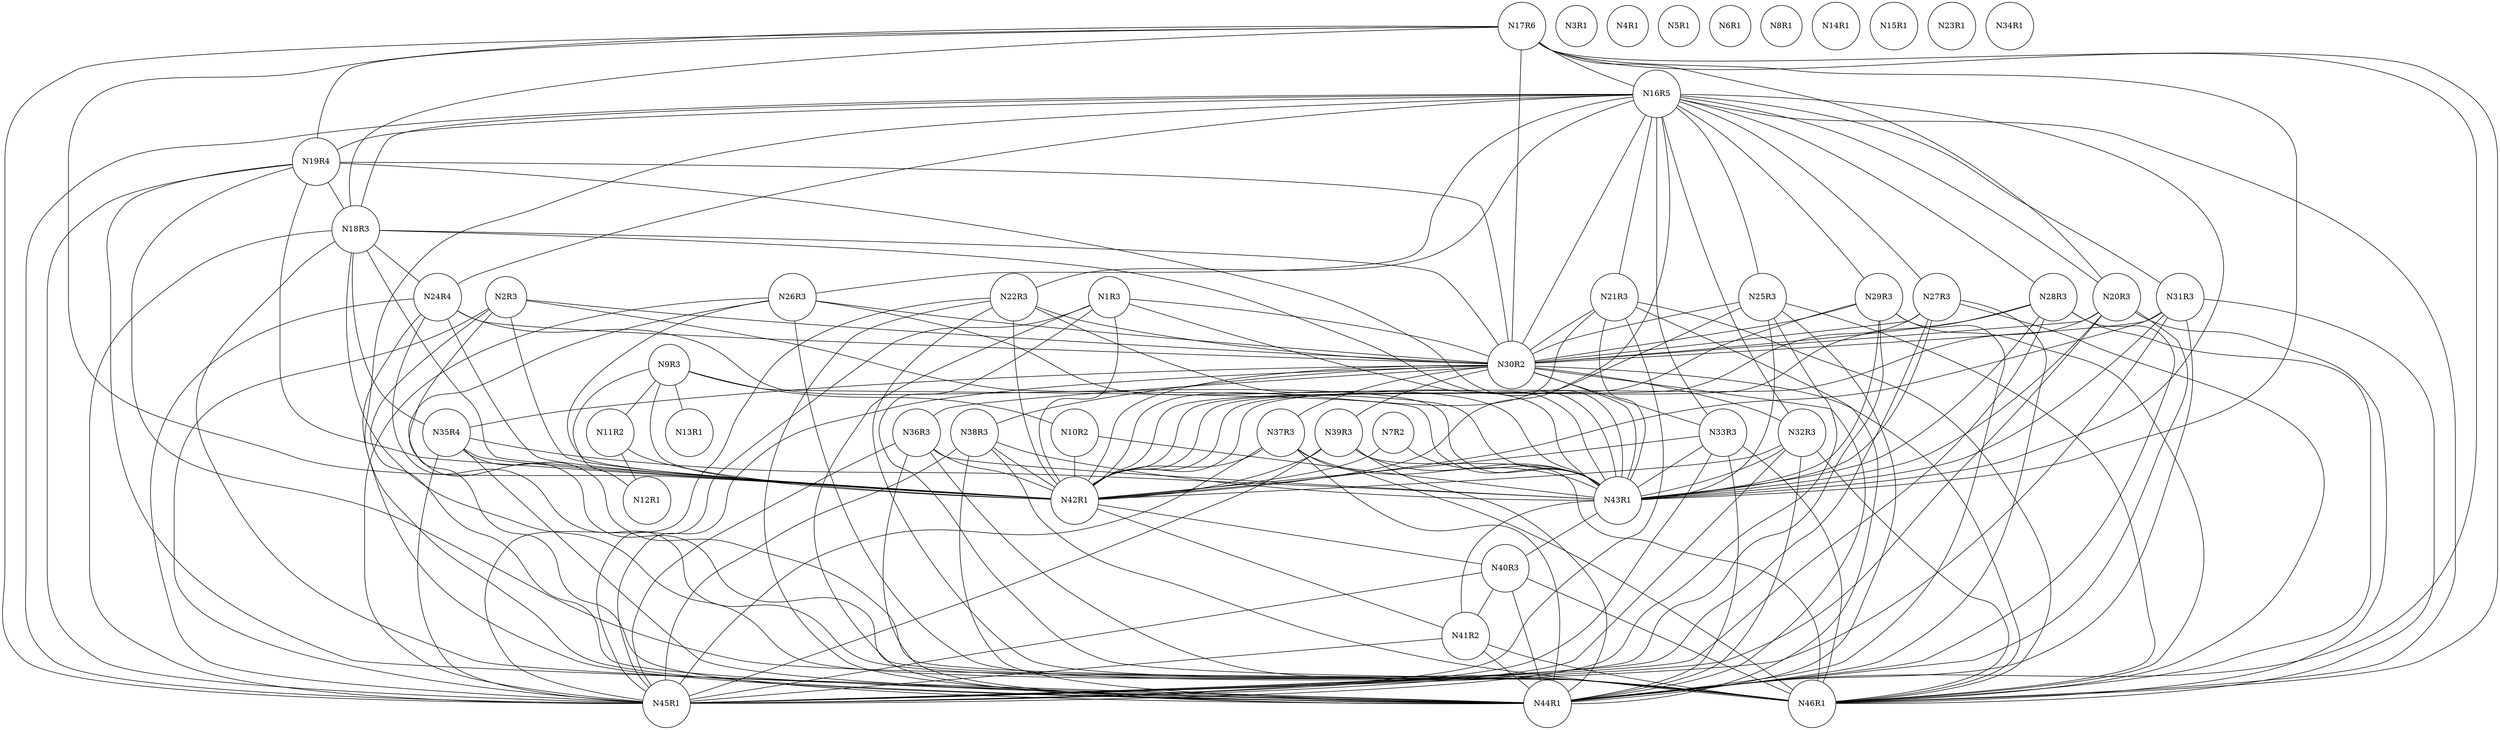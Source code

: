 graph ig {
    node [shape = circle];
    N1R3;
    N2R3;
    N3R1;
    N4R1;
    N5R1;
    N6R1;
    N7R2;
    N8R1;
    N9R3;
    N10R2;
    N11R2;
    N12R1;
    N13R1;
    N14R1;
    N15R1;
    N17R6;
    N16R5;
    N19R4;
    N18R3;
    N21R3;
    N20R3;
    N23R1;
    N22R3;
    N25R3;
    N24R4;
    N27R3;
    N26R3;
    N29R3;
    N28R3;
    N31R3;
    N30R2;
    N34R1;
    N35R4;
    N32R3;
    N33R3;
    N38R3;
    N39R3;
    N36R3;
    N37R3;
    N42R1;
    N43R1;
    N40R3;
    N41R2;
    N46R1;
    N44R1;
    N45R1;
    N1R3 -- N30R2;
    N1R3 -- N45R1;
    N1R3 -- N43R1;
    N1R3 -- N46R1;
    N1R3 -- N44R1;
    N1R3 -- N42R1;
    N2R3 -- N43R1;
    N2R3 -- N42R1;
    N2R3 -- N30R2;
    N2R3 -- N45R1;
    N2R3 -- N46R1;
    N2R3 -- N44R1;
    N7R2 -- N43R1;
    N7R2 -- N42R1;
    N9R3 -- N13R1;
    N9R3 -- N12R1;
    N9R3 -- N11R2;
    N9R3 -- N10R2;
    N9R3 -- N43R1;
    N9R3 -- N42R1;
    N10R2 -- N43R1;
    N10R2 -- N42R1;
    N11R2 -- N12R1;
    N11R2 -- N42R1;
    N17R6 -- N19R4;
    N17R6 -- N18R3;
    N17R6 -- N30R2;
    N17R6 -- N45R1;
    N17R6 -- N46R1;
    N17R6 -- N44R1;
    N17R6 -- N16R5;
    N17R6 -- N43R1;
    N17R6 -- N20R3;
    N17R6 -- N42R1;
    N16R5 -- N18R3;
    N16R5 -- N19R4;
    N16R5 -- N30R2;
    N16R5 -- N45R1;
    N16R5 -- N46R1;
    N16R5 -- N44R1;
    N16R5 -- N43R1;
    N16R5 -- N24R4;
    N16R5 -- N20R3;
    N16R5 -- N42R1;
    N16R5 -- N33R3;
    N16R5 -- N32R3;
    N16R5 -- N31R3;
    N16R5 -- N28R3;
    N16R5 -- N29R3;
    N16R5 -- N26R3;
    N16R5 -- N27R3;
    N16R5 -- N25R3;
    N16R5 -- N22R3;
    N16R5 -- N21R3;
    N19R4 -- N30R2;
    N19R4 -- N45R1;
    N19R4 -- N18R3;
    N19R4 -- N46R1;
    N19R4 -- N44R1;
    N19R4 -- N43R1;
    N19R4 -- N42R1;
    N18R3 -- N45R1;
    N18R3 -- N30R2;
    N18R3 -- N44R1;
    N18R3 -- N46R1;
    N18R3 -- N43R1;
    N18R3 -- N24R4;
    N18R3 -- N42R1;
    N18R3 -- N35R4;
    N21R3 -- N30R2;
    N21R3 -- N45R1;
    N21R3 -- N43R1;
    N21R3 -- N46R1;
    N21R3 -- N44R1;
    N21R3 -- N42R1;
    N20R3 -- N30R2;
    N20R3 -- N45R1;
    N20R3 -- N43R1;
    N20R3 -- N46R1;
    N20R3 -- N44R1;
    N20R3 -- N42R1;
    N22R3 -- N30R2;
    N22R3 -- N45R1;
    N22R3 -- N43R1;
    N22R3 -- N46R1;
    N22R3 -- N44R1;
    N22R3 -- N42R1;
    N25R3 -- N30R2;
    N25R3 -- N45R1;
    N25R3 -- N43R1;
    N25R3 -- N46R1;
    N25R3 -- N44R1;
    N25R3 -- N42R1;
    N24R4 -- N30R2;
    N24R4 -- N45R1;
    N24R4 -- N43R1;
    N24R4 -- N46R1;
    N24R4 -- N44R1;
    N24R4 -- N42R1;
    N27R3 -- N30R2;
    N27R3 -- N45R1;
    N27R3 -- N43R1;
    N27R3 -- N46R1;
    N27R3 -- N44R1;
    N27R3 -- N42R1;
    N26R3 -- N30R2;
    N26R3 -- N45R1;
    N26R3 -- N43R1;
    N26R3 -- N46R1;
    N26R3 -- N44R1;
    N26R3 -- N42R1;
    N29R3 -- N30R2;
    N29R3 -- N45R1;
    N29R3 -- N43R1;
    N29R3 -- N46R1;
    N29R3 -- N44R1;
    N29R3 -- N42R1;
    N28R3 -- N30R2;
    N28R3 -- N45R1;
    N28R3 -- N43R1;
    N28R3 -- N46R1;
    N28R3 -- N44R1;
    N28R3 -- N42R1;
    N31R3 -- N30R2;
    N31R3 -- N45R1;
    N31R3 -- N43R1;
    N31R3 -- N46R1;
    N31R3 -- N44R1;
    N31R3 -- N42R1;
    N30R2 -- N45R1;
    N30R2 -- N46R1;
    N30R2 -- N44R1;
    N30R2 -- N43R1;
    N30R2 -- N42R1;
    N30R2 -- N37R3;
    N30R2 -- N36R3;
    N30R2 -- N39R3;
    N30R2 -- N38R3;
    N30R2 -- N33R3;
    N30R2 -- N32R3;
    N30R2 -- N35R4;
    N35R4 -- N45R1;
    N35R4 -- N44R1;
    N35R4 -- N43R1;
    N35R4 -- N46R1;
    N35R4 -- N42R1;
    N32R3 -- N45R1;
    N32R3 -- N43R1;
    N32R3 -- N44R1;
    N32R3 -- N42R1;
    N32R3 -- N46R1;
    N33R3 -- N45R1;
    N33R3 -- N43R1;
    N33R3 -- N44R1;
    N33R3 -- N42R1;
    N33R3 -- N46R1;
    N38R3 -- N45R1;
    N38R3 -- N44R1;
    N38R3 -- N43R1;
    N38R3 -- N46R1;
    N38R3 -- N42R1;
    N39R3 -- N45R1;
    N39R3 -- N44R1;
    N39R3 -- N43R1;
    N39R3 -- N46R1;
    N39R3 -- N42R1;
    N36R3 -- N45R1;
    N36R3 -- N44R1;
    N36R3 -- N43R1;
    N36R3 -- N46R1;
    N36R3 -- N42R1;
    N37R3 -- N45R1;
    N37R3 -- N44R1;
    N37R3 -- N43R1;
    N37R3 -- N46R1;
    N37R3 -- N42R1;
    N42R1 -- N41R2;
    N42R1 -- N40R3;
    N43R1 -- N41R2;
    N43R1 -- N40R3;
    N40R3 -- N41R2;
    N40R3 -- N44R1;
    N40R3 -- N45R1;
    N40R3 -- N46R1;
    N41R2 -- N45R1;
    N41R2 -- N44R1;
    N41R2 -- N46R1;
}

